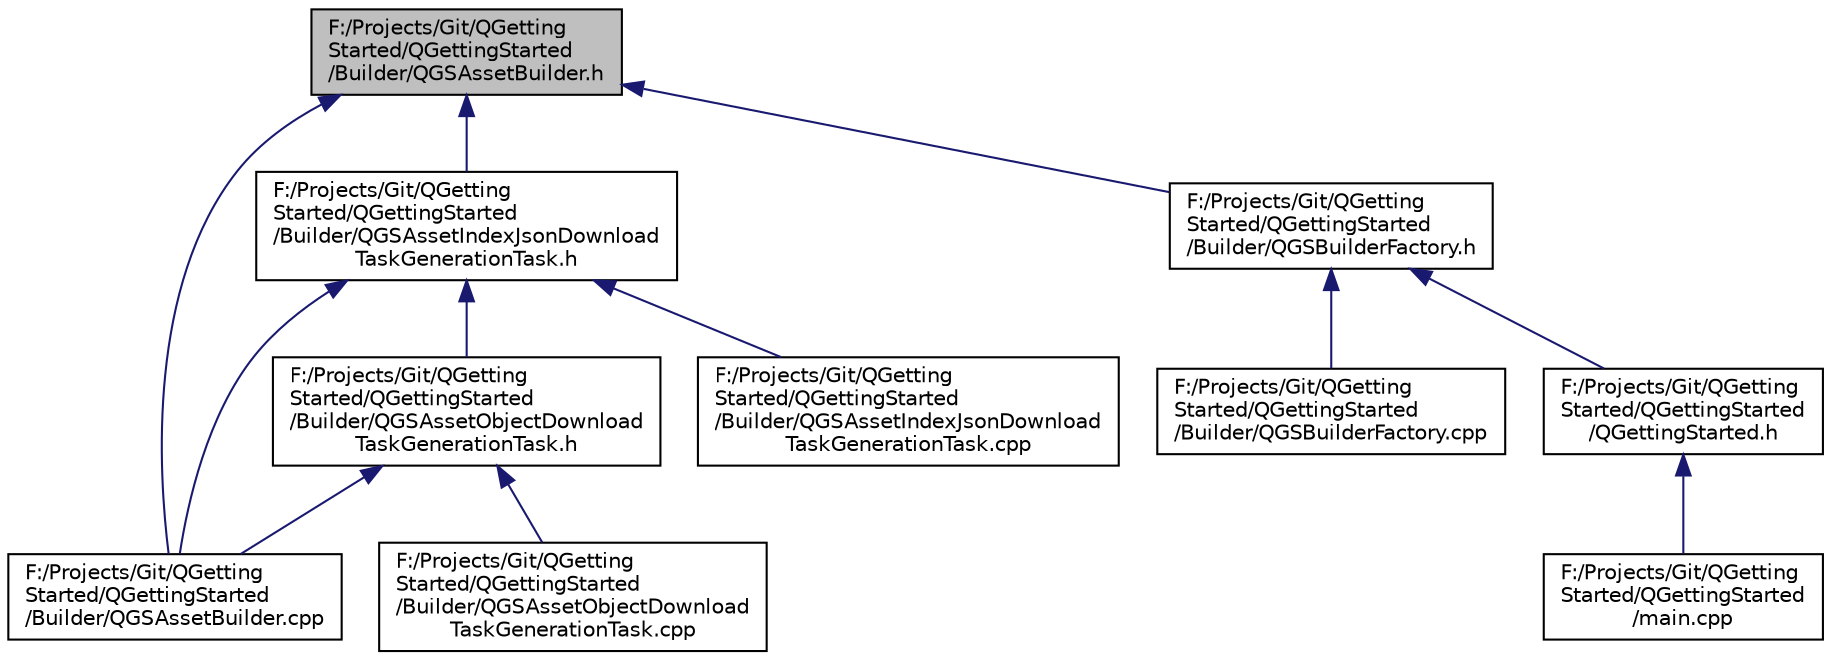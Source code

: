 digraph "F:/Projects/Git/QGettingStarted/QGettingStarted/Builder/QGSAssetBuilder.h"
{
  edge [fontname="Helvetica",fontsize="10",labelfontname="Helvetica",labelfontsize="10"];
  node [fontname="Helvetica",fontsize="10",shape=record];
  Node78 [label="F:/Projects/Git/QGetting\lStarted/QGettingStarted\l/Builder/QGSAssetBuilder.h",height=0.2,width=0.4,color="black", fillcolor="grey75", style="filled", fontcolor="black"];
  Node78 -> Node79 [dir="back",color="midnightblue",fontsize="10",style="solid"];
  Node79 [label="F:/Projects/Git/QGetting\lStarted/QGettingStarted\l/Builder/QGSAssetBuilder.cpp",height=0.2,width=0.4,color="black", fillcolor="white", style="filled",URL="$_q_g_s_asset_builder_8cpp.html"];
  Node78 -> Node80 [dir="back",color="midnightblue",fontsize="10",style="solid"];
  Node80 [label="F:/Projects/Git/QGetting\lStarted/QGettingStarted\l/Builder/QGSAssetIndexJsonDownload\lTaskGenerationTask.h",height=0.2,width=0.4,color="black", fillcolor="white", style="filled",URL="$_q_g_s_asset_index_json_download_task_generation_task_8h.html"];
  Node80 -> Node79 [dir="back",color="midnightblue",fontsize="10",style="solid"];
  Node80 -> Node81 [dir="back",color="midnightblue",fontsize="10",style="solid"];
  Node81 [label="F:/Projects/Git/QGetting\lStarted/QGettingStarted\l/Builder/QGSAssetObjectDownload\lTaskGenerationTask.h",height=0.2,width=0.4,color="black", fillcolor="white", style="filled",URL="$_q_g_s_asset_object_download_task_generation_task_8h.html"];
  Node81 -> Node79 [dir="back",color="midnightblue",fontsize="10",style="solid"];
  Node81 -> Node82 [dir="back",color="midnightblue",fontsize="10",style="solid"];
  Node82 [label="F:/Projects/Git/QGetting\lStarted/QGettingStarted\l/Builder/QGSAssetObjectDownload\lTaskGenerationTask.cpp",height=0.2,width=0.4,color="black", fillcolor="white", style="filled",URL="$_q_g_s_asset_object_download_task_generation_task_8cpp.html"];
  Node80 -> Node83 [dir="back",color="midnightblue",fontsize="10",style="solid"];
  Node83 [label="F:/Projects/Git/QGetting\lStarted/QGettingStarted\l/Builder/QGSAssetIndexJsonDownload\lTaskGenerationTask.cpp",height=0.2,width=0.4,color="black", fillcolor="white", style="filled",URL="$_q_g_s_asset_index_json_download_task_generation_task_8cpp.html"];
  Node78 -> Node84 [dir="back",color="midnightblue",fontsize="10",style="solid"];
  Node84 [label="F:/Projects/Git/QGetting\lStarted/QGettingStarted\l/Builder/QGSBuilderFactory.h",height=0.2,width=0.4,color="black", fillcolor="white", style="filled",URL="$_q_g_s_builder_factory_8h.html"];
  Node84 -> Node85 [dir="back",color="midnightblue",fontsize="10",style="solid"];
  Node85 [label="F:/Projects/Git/QGetting\lStarted/QGettingStarted\l/Builder/QGSBuilderFactory.cpp",height=0.2,width=0.4,color="black", fillcolor="white", style="filled",URL="$_q_g_s_builder_factory_8cpp.html"];
  Node84 -> Node86 [dir="back",color="midnightblue",fontsize="10",style="solid"];
  Node86 [label="F:/Projects/Git/QGetting\lStarted/QGettingStarted\l/QGettingStarted.h",height=0.2,width=0.4,color="black", fillcolor="white", style="filled",URL="$_q_getting_started_8h.html"];
  Node86 -> Node87 [dir="back",color="midnightblue",fontsize="10",style="solid"];
  Node87 [label="F:/Projects/Git/QGetting\lStarted/QGettingStarted\l/main.cpp",height=0.2,width=0.4,color="black", fillcolor="white", style="filled",URL="$main_8cpp.html"];
}
